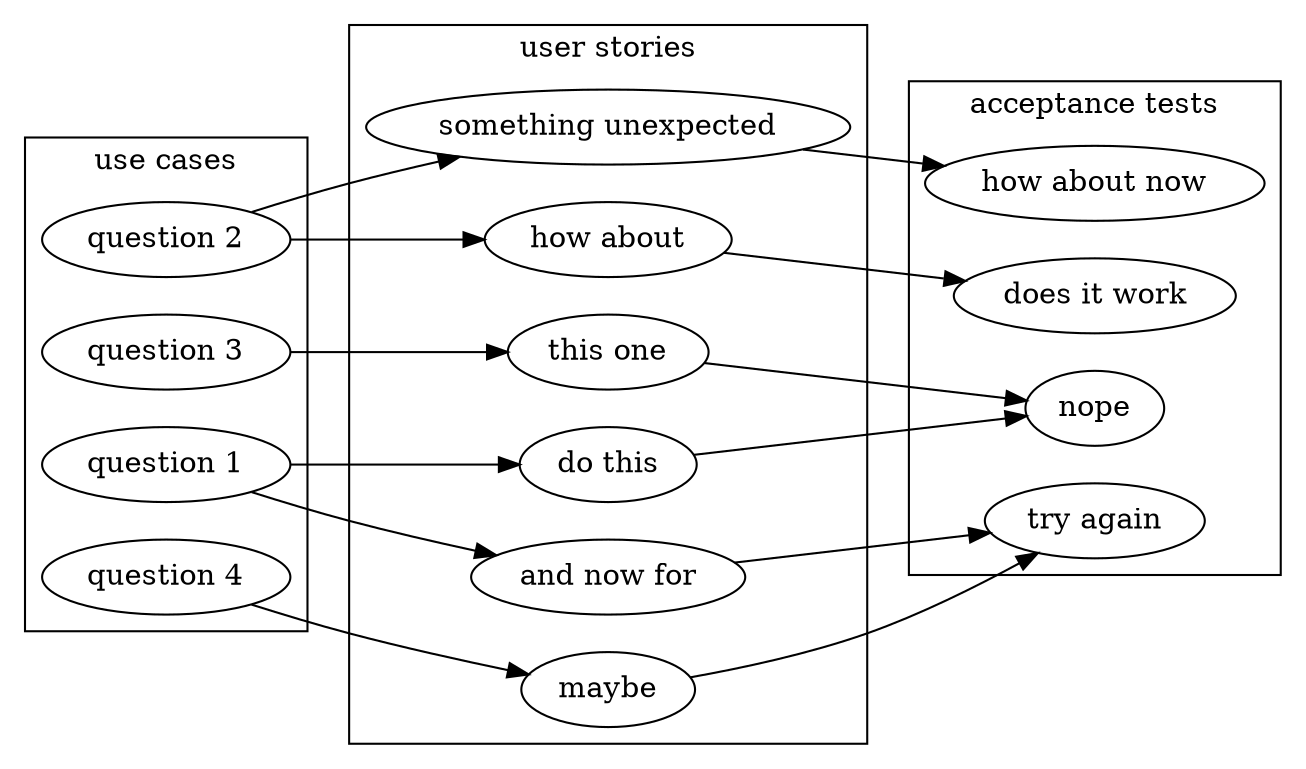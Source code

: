 digraph G {
    rankdir=LR;
  subgraph cluster_use_cases {
    label = "use cases";
    uc0 [label="question 1" URL="uc0.txt"];
    uc1 [label="question 2"]; 
    uc2 [label="question 3"];
    uc3 [label="question 4"];
  }

  subgraph cluster_user_stories {
    label = "user stories";
    uc0_us0 [label="do this"];
    uc0_us1 [label="and now for"];
    uc1_us0 [label="something unexpected"];
    uc1_us1 [label="how about"];
    uc2_us0 [label="this one"];
    uc3_us0 [label="maybe"];
  }
  uc0 -> uc0_us0;
  uc0 -> uc0_us1;
  uc1 -> uc1_us0;
  uc1 -> uc1_us1;
  uc2 -> uc2_us0;
  uc3 -> uc3_us0;

  subgraph cluster_acceptance_tests {
    label = "acceptance tests"     
    ac0 [label="nope"];
    ac1 [label="try again"];
    ac2 [label="how about now"];
    ac3 [label="does it work"];
  }
   uc0_us0 -> ac0;
    uc0_us1 -> ac1;
    uc1_us0 -> ac2;
    uc1_us1 -> ac3;
    uc2_us0 -> ac0;
    uc3_us0 -> ac1;  

}
